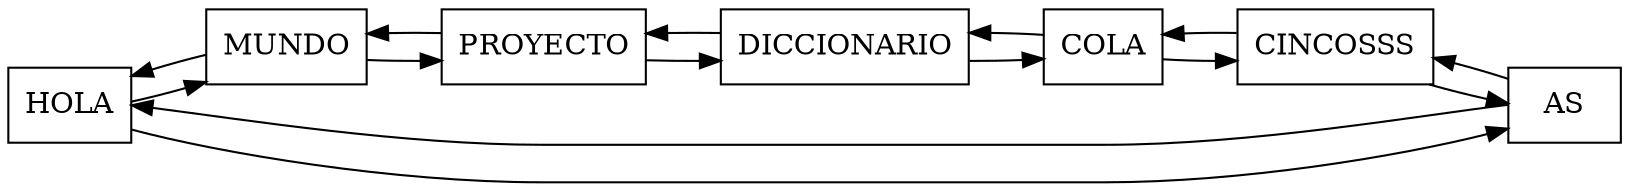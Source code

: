 digraph G{
rankdir = LR;
node [shape= record];
HOLA->MUNDO
AS->CINCOSSS
MUNDO->PROYECTO
HOLA->AS
PROYECTO->DICCIONARIO
MUNDO->HOLA
DICCIONARIO->COLA
PROYECTO->MUNDO
COLA->CINCOSSS
DICCIONARIO->PROYECTO
CINCOSSS->AS
COLA->DICCIONARIO
AS->HOLA
CINCOSSS->COLA
}